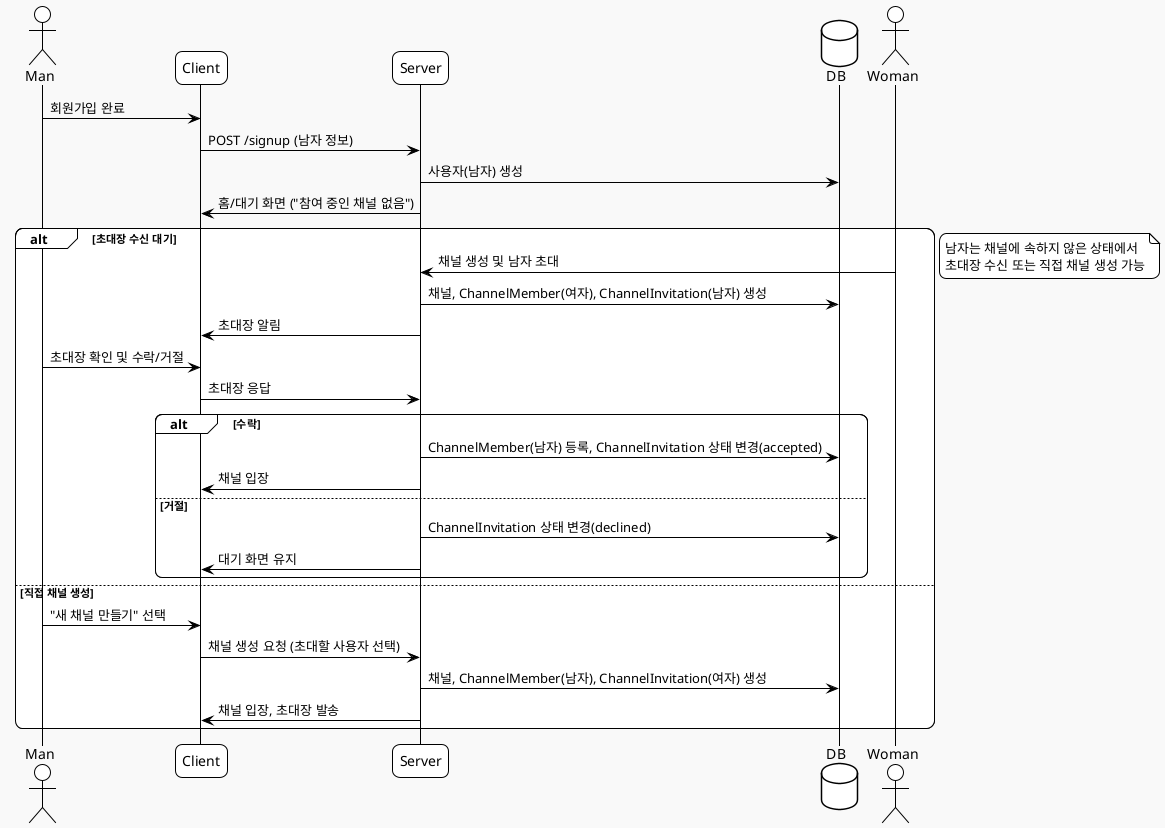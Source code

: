 @startuml
!theme plain
skinparam componentStyle uml2
skinparam shadowing false
skinparam roundcorner 15
skinparam monochrome true
skinparam backgroundColor #F9F9F9
skinparam ArrowColor Black
skinparam ArrowFontColor Black
skinparam defaultFontName "Nanum Gothic"

actor Man as 남자
participant "Client" as Client
participant "Server" as Server
database "DB" as DB
actor Woman as 여자

남자 -> Client: 회원가입 완료
Client -> Server: POST /signup (남자 정보)
Server -> DB: 사용자(남자) 생성
Server -> Client: 홈/대기 화면 ("참여 중인 채널 없음")

alt 초대장 수신 대기
    여자 -> Server: 채널 생성 및 남자 초대
    Server -> DB: 채널, ChannelMember(여자), ChannelInvitation(남자) 생성
    Server -> Client: 초대장 알림
    남자 -> Client: 초대장 확인 및 수락/거절
    Client -> Server: 초대장 응답
    alt 수락
        Server -> DB: ChannelMember(남자) 등록, ChannelInvitation 상태 변경(accepted)
        Server -> Client: 채널 입장
    else 거절
        Server -> DB: ChannelInvitation 상태 변경(declined)
        Server -> Client: 대기 화면 유지
    end
else 직접 채널 생성
    남자 -> Client: "새 채널 만들기" 선택
    Client -> Server: 채널 생성 요청 (초대할 사용자 선택)
    Server -> DB: 채널, ChannelMember(남자), ChannelInvitation(여자) 생성
    Server -> Client: 채널 입장, 초대장 발송
end

note right: 남자는 채널에 속하지 않은 상태에서\n초대장 수신 또는 직접 채널 생성 가능
@enduml
